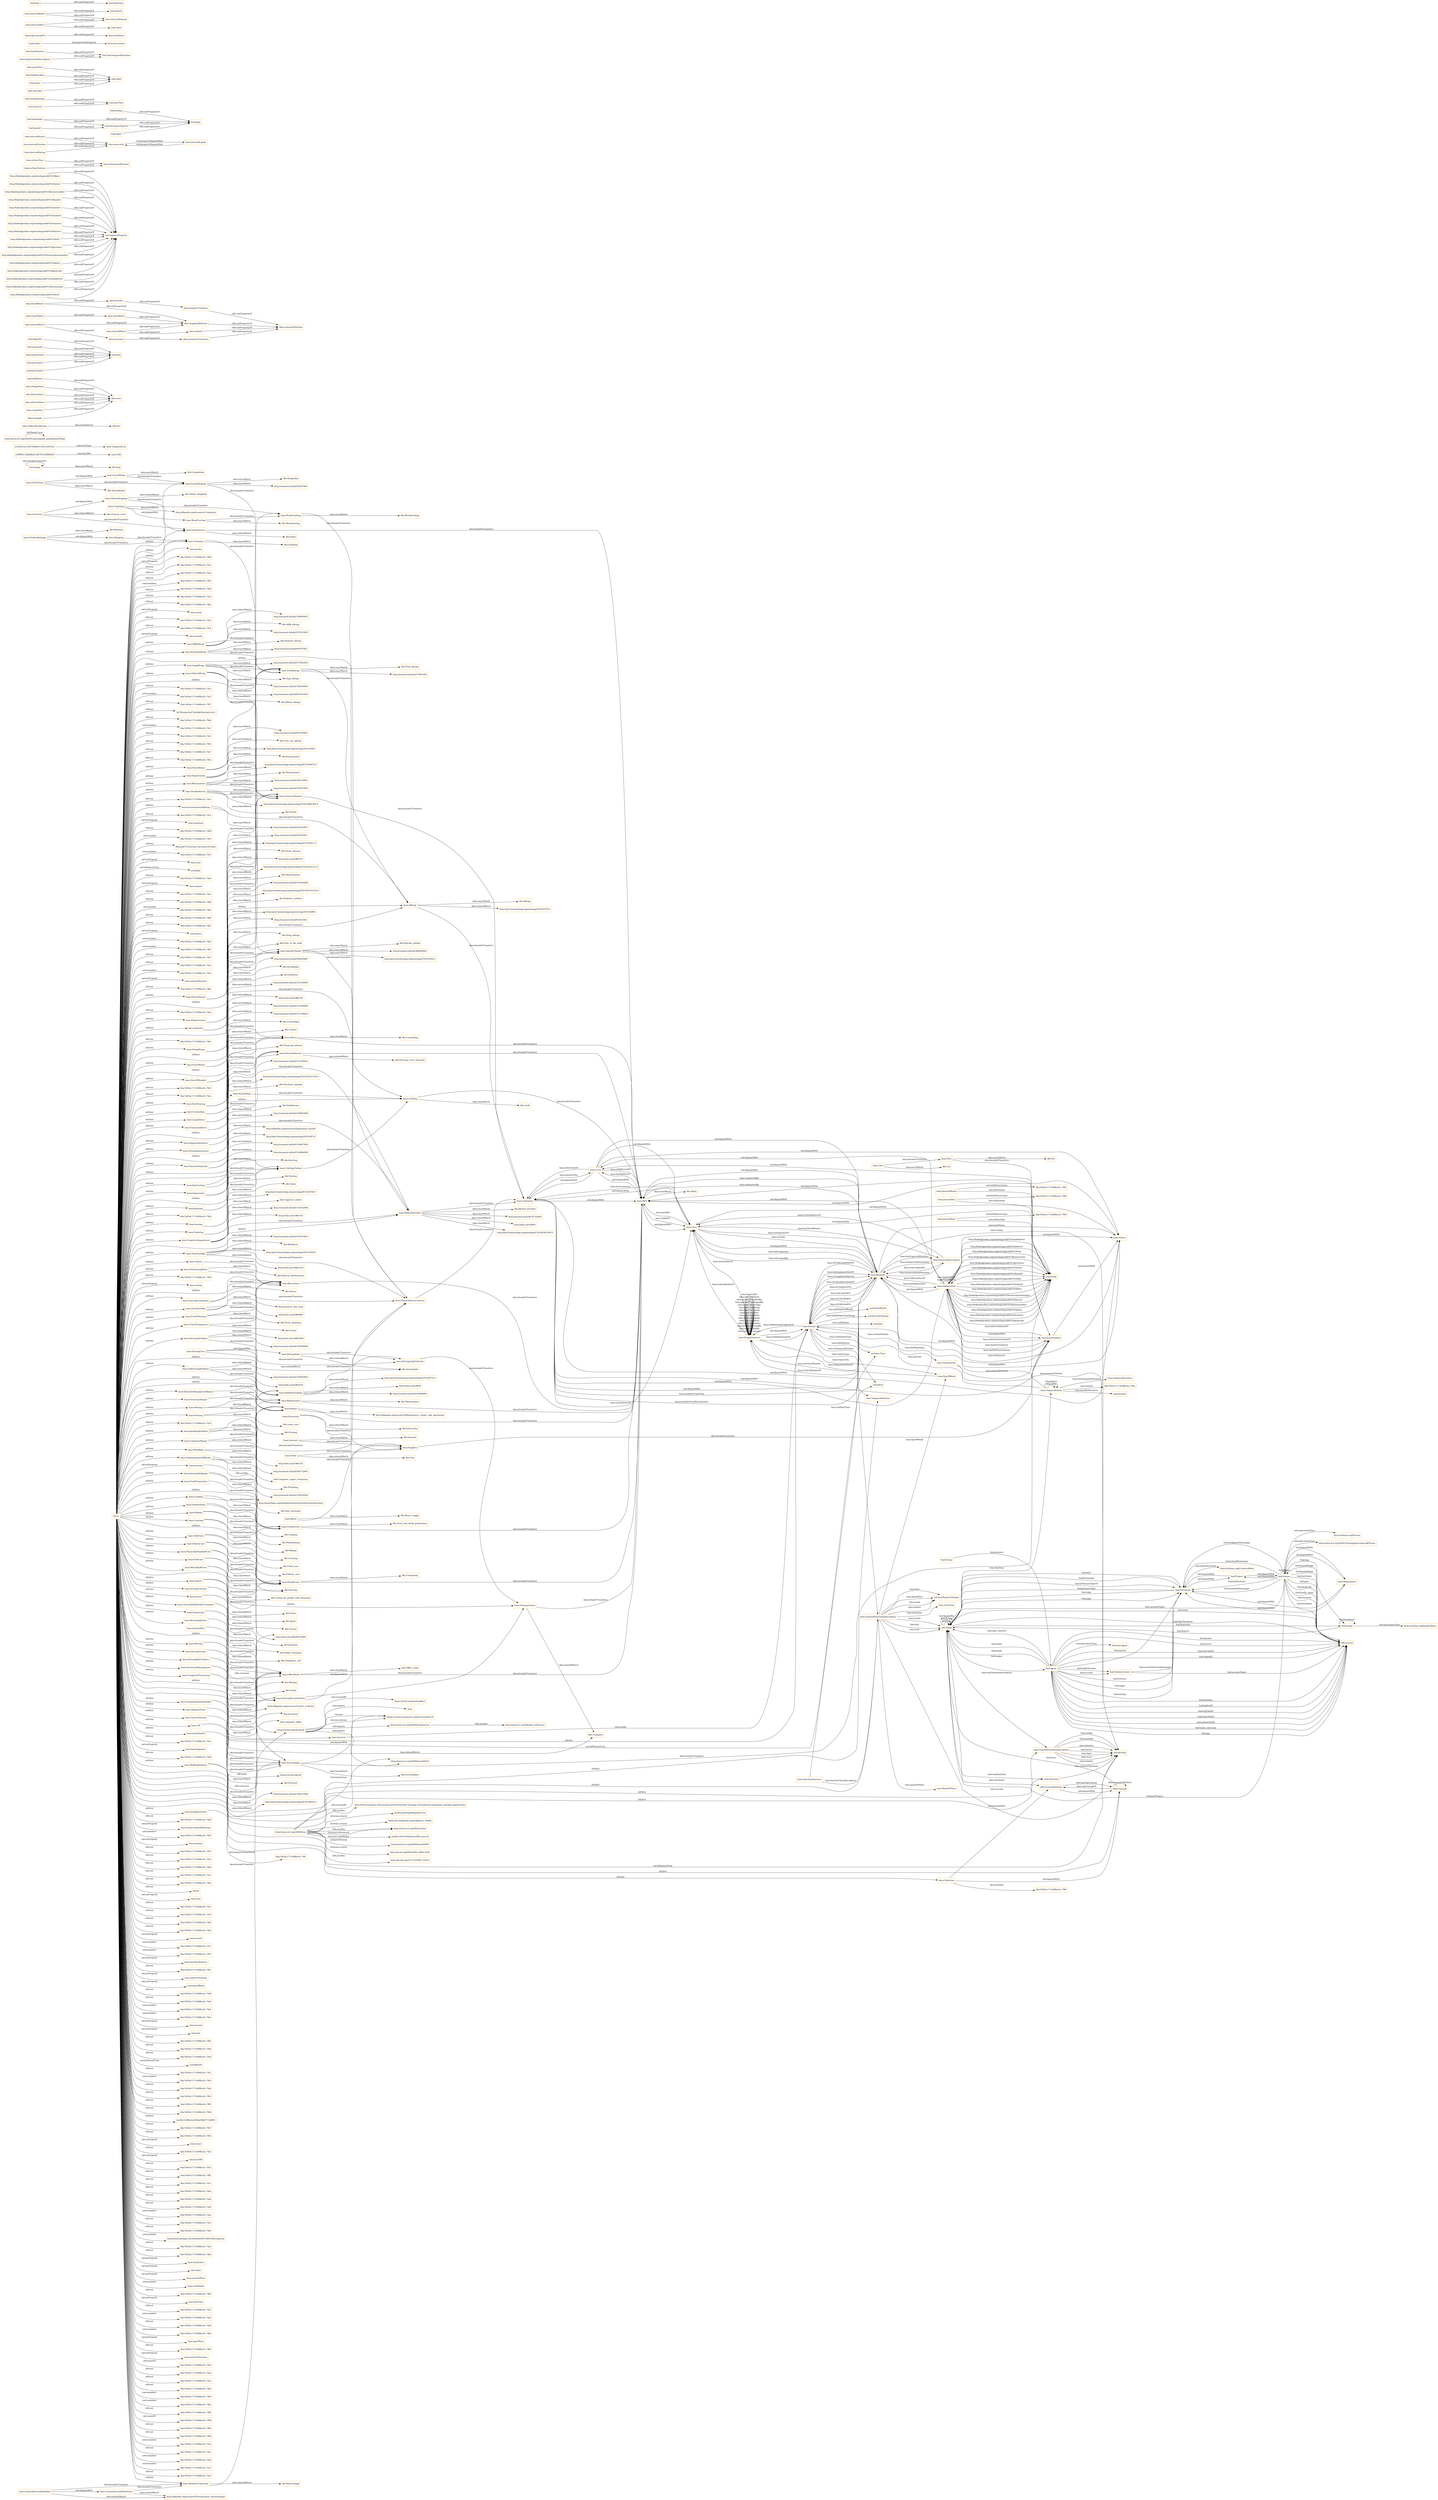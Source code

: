 digraph ar2dtool_diagram { 
rankdir=LR;
size="1501"
node [shape = rectangle, color="orange"]; "base:WalkingProblem" "base:Sports" "base:Mopping" "base:Diabetes" "base:Plumbing" "base:Cleaning" "base:Advice" "base:DrivingCars" "base:EnvironmentalAllergy" "base:InventoryManagement" "base:Hypotension" "base:Cooking" "base:PoorHearing" "base:EventPlanning" "base:CognitiveImpairment" "time:Instant" "base:HouseholdEquipmentRepair" "base:Allergy" "base:SalesService" "base:Rheumatism" "time:DayOfWeek" "base:CraftingClothes" "base:UnevenTerrain" "base:Crafting" "base:Carpeting" "base:TravelCompanion" "base:PersonalService" "base:Mowing" "base:DrivingHeavyVehicles" "time:ProperInterval" "base:Dogs" "base:Lift" "base:TransportationAvailable" "base:Recreation" "base:PerformingMusic" "base:PhysicallyDisabledCare" "base:Cats" "base:PhoneCalls" "base:DrivingTrucks" "base:FearOfDark" "base:PoorEyesight" "base:CommonDisease" "base:DancingCompanion" "base:DrivingTractors" "base:FearOfDogs" "base:MilkAllergy" "base:Groceries" "base:FoodPreparation" "base:DressingProblem" "base:SensitiveSkin" "base:RecordingNotes" "base:Tailoring" "base:Assembling" "base:Level" "base:Limitation" "base:ToiletUsingProblem" "base:SpecificPhobia" "base:Pruning" "base:DrivingWithTrailers" "base:StrokeHistory" "base:WoodCarving" "base:FearOfAnimals" "base:Maintenance" "base:AddressPart" "base:User" "base:Stairs" "base:MobilityProblem" "base:ComputerRepair" "base:Dishwashing" "base:SeafoodAllergy" "base:FoodAllergy" "base:ChildCare" "base:DrivingVans" "base:ClothesWashing" "base:OnlineShopping" "base:Accessibility" "base:ElderlyCare" "base:DrugAllergy" "base:HygieneAssitance" "base:MentallyIllCare" "base:Environment" "base:FoodService" "base:ClimbingStairsDifficulty" "base:Electricity" "base:EggAllergy" "base:Internet" "base:HeartDisease" "time:DurationDescription" "base:Transportation" "base:Status" "base:Counseling" "base:PeopleCare" "base:WeatherConstraint" "base:Writing" "base:FinancialAdvice" "base:Pets" "base:Water" "base:LimitedAccessibilityRain" "base:AutomobileRepair" "base:Games" "base:SickCare" "base:Tools" "base:GlutenAllergy" "base:SlipperyFloor" "base:Request" "base:FearOfCats" "base:MentalDisorder" "base:FearOfHeights" "base:Baking" "base:DrivingLightVehicles" "base:DressingAssistance" "base:OfficeWork" "base:PsychoticEpisode" "base:Hypertension" "base:SpeakingProblem" "base:NutsAllergy" "base:Knitting" "base:LimitedAccessibilitySnow" "base:ElectronicRepair" "base:AccessibleByPublicTransport" "base:Repair" "base:Skill" "base:Supplies" "base:HairCutting" "base:Catering" "base:LegalAdvice" "base:WoodCrafting" "base:ComputerProcessing" "base:PhysicalInconvenience" "base:Depression" "base:Sewing" "time:TimeZone" "time:GeneralDateTimeDescription" "time:DateTimeInterval" "time:TRS" "e3f0f96134da86a47db7f53c8680bf3f" "time:TemporalDuration" "time:Duration" "time:GeneralDurationDescription" "time:TimePosition" "ae3d2b3ec3c0b7d8db413fa3ccd25e3c" "time:TemporalPosition" "time:Interval" "time:TemporalEntity" "time:MonthOfYear" "time:TemporalUnit" "foaf:Image" "foaf:Project" "foaf:Agent" "foaf:Document" "http://www.w3.org/2003/01/geo/wgs84_pos#SpatialThing" "foaf:OnlineAccount" "foaf:Person" "foaf:Organization" "foaf:Group" "6ba7d93d:171349fbc42:-7f8f" "skos:OrderedCollection" "skos:Collection" "skos:ConceptScheme" "skos:Concept" ; /*classes style*/
	"base:LimitedAccessibilityRain" -> "http://dbpedia.org/resource/Precipitation_(meteorology)" [ label = "skos:relatedMatch" ];
	"base:LimitedAccessibilityRain" -> "base:WeatherConstraint" [ label = "skos:broaderTransitive" ];
	"base:LimitedAccessibilityRain" -> "base:LimitedAccessibilitySnow" [ label = "owl:disjointWith" ];
	"base:FinancialAdvice" -> "dbr:Financial_adviser" [ label = "skos:relatedMatch" ];
	"base:FinancialAdvice" -> "base:Advice" [ label = "skos:broaderTransitive" ];
	"base:Water" -> "dbr:Water_supply" [ label = "skos:exactMatch" ];
	"base:Water" -> "base:Supplies" [ label = "skos:broaderTransitive" ];
	"skos:definition" -> "skos:note" [ label = "rdfs:subPropertyOf" ];
	"base:MobilityProblem" -> "http://who.int/icf#d4" [ label = "skos:relatedMatch" ];
	"base:MobilityProblem" -> "http://snomed.info/id/102490005" [ label = "skos:relatedMatch" ];
	"base:MobilityProblem" -> "http://purl.bioontology.org/ontology/ICD10/Z74.0" [ label = "skos:relatedMatch" ];
	"base:MobilityProblem" -> "base:PhysicalInconvenience" [ label = "skos:broaderTransitive" ];
	"foaf:skypeID" -> "foaf:nick" [ label = "rdfs:subPropertyOf" ];
	"skos:narrowerTransitive" -> "skos:semanticRelation" [ label = "rdfs:subPropertyOf" ];
	"http://linkedgeodata.org/ontology/addr%3Aflats" -> "owl:topDataProperty" [ label = "rdfs:subPropertyOf" ];
	"base:TransportationAvailable" -> "dbr:Transport" [ label = "skos:relatedMatch" ];
	"base:TransportationAvailable" -> "base:Accessibility" [ label = "skos:broaderTransitive" ];
	"base:DrivingLightVehicles" -> "base:Transportation" [ label = "skos:broaderTransitive" ];
	"base:FoodPreparation" -> "base:FoodService" [ label = "skos:broaderTransitive" ];
	"time:inDateTime" -> "time:inTemporalPosition" [ label = "rdfs:subPropertyOf" ];
	"base:Cats" -> "dbr:Cat" [ label = "skos:exactMatch" ];
	"base:Cats" -> "base:Pets" [ label = "skos:broaderTransitive" ];
	"base:PersonalService" -> "dbr:Personal_Care_Assistant" [ label = "skos:relatedMatch" ];
	"base:PersonalService" -> "base:Skill" [ label = "skos:broaderTransitive" ];
	"base:FearOfAnimals" -> "http://snomed.info/id/54307006" [ label = "skos:exactMatch" ];
	"base:FearOfAnimals" -> "dbr:Zoophobia" [ label = "skos:exactMatch" ];
	"base:FearOfAnimals" -> "base:SpecificPhobia" [ label = "skos:broaderTransitive" ];
	"base:Dishwashing" -> "dbr:Dishwashing" [ label = "skos:exactMatch" ];
	"base:Dishwashing" -> "base:FoodService" [ label = "skos:broaderTransitive" ];
	"base:SpecificPhobia" -> "http://snomed.info/id/386808001" [ label = "skos:relatedMatch" ];
	"base:SpecificPhobia" -> "http://purl.bioontology.org/ontology/ICD10/F40.2" [ label = "skos:exactMatch" ];
	"base:SpecificPhobia" -> "dbr:Specific_phobia" [ label = "skos:exactMatch" ];
	"base:SpecificPhobia" -> "base:MentalDisorder" [ label = "skos:broaderTransitive" ];
	"skos:mappingRelation" -> "skos:semanticRelation" [ label = "rdfs:subPropertyOf" ];
	"base:Mowing" -> "base:Maintenance" [ label = "skos:broaderTransitive" ];
	"base:Mowing" -> "dbc:Lawn_care" [ label = "skos:broadMatch" ];
	"base:FearOfCats" -> "dbr:Ailurophobia" [ label = "skos:exactMatch" ];
	"base:FearOfCats" -> "base:FearOfAnimals" [ label = "skos:broaderTransitive" ];
	"base:FearOfCats" -> "base:FearOfDogs" [ label = "owl:disjointWith" ];
	"base:FearOfHeights" -> "http://snomed.info/id/58963008" [ label = "skos:exactMatch" ];
	"base:FearOfHeights" -> "dbr:Acrophobia" [ label = "skos:exactMatch" ];
	"base:FearOfHeights" -> "base:SpecificPhobia" [ label = "skos:broaderTransitive" ];
	"https://w3id.org/timebank" -> "http://www.w3.org/2006/time#2016" [ label = "owl:imports" ];
	"https://w3id.org/timebank" -> "https://w3id.org/timebank/0.2" [ label = "owl:versionIRI" ];
	"https://w3id.org/timebank" -> "https://creativecommons.org/licenses/by/4.0/" [ label = "dcterms:license" ];
	"https://w3id.org/timebank" -> "http://www.w3.org/2004/02/skos/core" [ label = "owl:imports" ];
	"https://w3id.org/timebank" -> "https://creativecommons.org/licenses/by/4.0/" [ label = ":license" ];
	"https://w3id.org/timebank" -> "foaf:" [ label = "owl:imports" ];
	"base:FearOfDark" -> "dbr:Fear_of_the_dark" [ label = "skos:exactMatch" ];
	"base:FearOfDark" -> "base:SpecificPhobia" [ label = "skos:broaderTransitive" ];
	"time:intervalStarts" -> "time:intervalIn" [ label = "rdfs:subPropertyOf" ];
	"skos:broader" -> "skos:broaderTransitive" [ label = "rdfs:subPropertyOf" ];
	"base:PhysicallyDisabledCare" -> "dbr:Nursing" [ label = "skos:closeMatch" ];
	"base:PhysicallyDisabledCare" -> "base:PeopleCare" [ label = "skos:broaderTransitive" ];
	"base:PoorEyesight" -> "http://snomed.info/id/105597003" [ label = "skos:relatedMatch" ];
	"base:PoorEyesight" -> "dbr:Blindness" [ label = "skos:relatedMatch" ];
	"base:PoorEyesight" -> "base:PhysicalInconvenience" [ label = "skos:broaderTransitive" ];
	"base:PoorEyesight" -> "http://purl.bioontology.org/ontology/ICD10/H54" [ label = "skos:relatedMatch" ];
	"base:PoorEyesight" -> "http://who.int/icf#b2102" [ label = "skos:relatedMatch" ];
	"skos:ConceptScheme" -> "skos:Concept" [ label = "owl:disjointWith" ];
	"base:Lift" -> "dbr:Elevator" [ label = "skos:exactMatch" ];
	"base:Lift" -> "base:Accessibility" [ label = "skos:broaderTransitive" ];
	"base:Lift" -> "https://w3id.org/Lift" [ label = "rdfs:label" ];
	"time:intervalIn" -> "time:intervalEquals" [ label = "owl:propertyDisjointWith" ];
	"base:DrivingTractors" -> "dbr:Tractor" [ label = "skos:relatedMatch" ];
	"base:DrivingTractors" -> "base:DrivingHeavyVehicles" [ label = "skos:broaderTransitive" ];
	"foaf:weblog" -> "foaf:page" [ label = "rdfs:subPropertyOf" ];
	"http://linkedgeodata.org/ontology/addr%3Astate" -> "owl:topDataProperty" [ label = "rdfs:subPropertyOf" ];
	"base:AccessibleByPublicTransport" -> "dbr:Public_transport" [ label = "skos:relatedMatch" ];
	"base:AccessibleByPublicTransport" -> "base:Accessibility" [ label = "skos:broaderTransitive" ];
	"http://www.w3.org/2006/time" -> "http://orcid.org/0000-0002-3884-3420" [ label = "dcterms:creator" ];
	"http://www.w3.org/2006/time" -> "http://www.w3.org/TR/owl-time" [ label = "rdfs:seeAlso" ];
	"http://www.w3.org/2006/time" -> "http://dx.doi.org/10.3233/SW-150187" [ label = "rdfs:seeAlso" ];
	"http://www.w3.org/2006/time" -> "http://www.semantic-web-journal.net/content/time-ontology-extended-non-gregorian-calendar-applications" [ label = "rdfs:seeAlso" ];
	"http://www.w3.org/2006/time" -> "http://www.w3.org/TR/owl-time" [ label = "dcterms:isVersionOf" ];
	"http://www.w3.org/2006/time" -> "http://www.w3.org/2006/time#2016" [ label = "owl:versionIRI" ];
	"http://www.w3.org/2006/time" -> "mailto:panfeng66@gmail.com" [ label = "dcterms:creator" ];
	"http://www.w3.org/2006/time" -> "https://en.wikipedia.org/wiki/Jerry_Hobbs" [ label = "dcterms:creator" ];
	"http://www.w3.org/2006/time" -> "mailto:chris.little@metoffice.gov.uk" [ label = "dcterms:contributor" ];
	"http://www.w3.org/2006/time" -> "http://www.w3.org/2006/time#2006" [ label = "owl:priorVersion" ];
	"http://www.w3.org/2006/time" -> "https://creativecommons.org/licenses/by/4.0/" [ label = "dcterms:license" ];
	"skos:broadMatch" -> "skos:broader" [ label = "rdfs:subPropertyOf" ];
	"skos:broadMatch" -> "skos:mappingRelation" [ label = "rdfs:subPropertyOf" ];
	"base:SpeakingProblem" -> "http://who.int/icf#d330" [ label = "skos:relatedMatch" ];
	"base:SpeakingProblem" -> "http://snomed.info/id/286372005" [ label = "skos:exactMatch" ];
	"base:SpeakingProblem" -> "base:PhysicalInconvenience" [ label = "skos:broaderTransitive" ];
	"base:Diabetes" -> "http://snomed.info/id/191044006" [ label = "skos:exactMatch" ];
	"base:Diabetes" -> "http://purl.bioontology.org/ontology/ICD10/E10-E14.9" [ label = "skos:exactMatch" ];
	"base:Diabetes" -> "dbr:Diabetes_mellitus" [ label = "skos:exactMatch" ];
	"base:Diabetes" -> "base:CommonDisease" [ label = "skos:broaderTransitive" ];
	"base:hasAddressPart" -> "6ba7d93d:171349fbc42:-7ffc" [ label = "owl:propertyChainAxiom" ];
	"base:Electricity" -> "dbr:Electricity" [ label = "skos:relatedMatch" ];
	"base:Electricity" -> "base:Supplies" [ label = "skos:broaderTransitive" ];
	"skos:related" -> "skos:semanticRelation" [ label = "rdfs:subPropertyOf" ];
	"base:Pets" -> "dbr:Pet" [ label = "skos:exactMatch" ];
	"base:Pets" -> "base:Environment" [ label = "skos:broaderTransitive" ];
	"base:WalkingProblem" -> "http://who.int/icf#d450-d469" [ label = "skos:relatedMatch" ];
	"base:WalkingProblem" -> "http://purl.bioontology.org/ontology/ICD10/R26.2" [ label = "skos:relatedMatch" ];
	"base:WalkingProblem" -> "http://snomed.info/id/156615004" [ label = "skos:exactMatch" ];
	"base:WalkingProblem" -> "base:MobilityProblem" [ label = "skos:broaderTransitive" ];
	"time:hasBeginning" -> "time:hasTime" [ label = "rdfs:subPropertyOf" ];
	"base:DrivingTrucks" -> "dbr:Truck" [ label = "skos:relatedMatch" ];
	"base:DrivingTrucks" -> "base:DrivingHeavyVehicles" [ label = "skos:broaderTransitive" ];
	"base:CognitiveImpairment" -> "http://who.int/icf#b164" [ label = "skos:relatedMatch" ];
	"base:CognitiveImpairment" -> "base:MentalDisorder" [ label = "skos:broaderTransitive" ];
	"base:CognitiveImpairment" -> "http://purl.bioontology.org/ontology/ICD10/F06.7" [ label = "skos:relatedMatch" ];
	"base:CognitiveImpairment" -> "dbr:Cognitive_deficit" [ label = "skos:exactMatch" ];
	"base:CognitiveImpairment" -> "http://snomed.info/id/110352000" [ label = "skos:relatedMatch" ];
	"base:PeopleCare" -> "dbc:Caregiving" [ label = "skos:exactMatch" ];
	"base:PeopleCare" -> "base:Skill" [ label = "skos:broaderTransitive" ];
	"base:ClothesWashing" -> "dbr:Washing" [ label = "skos:closeMatch" ];
	"base:ClothesWashing" -> "base:Cleaning" [ label = "skos:broaderTransitive" ];
	"base:ClothesWashing" -> "base:Mopping" [ label = "owl:disjointWith" ];
	"foaf:icqChatID" -> "foaf:nick" [ label = "rdfs:subPropertyOf" ];
	"skos:changeNote" -> "skos:note" [ label = "rdfs:subPropertyOf" ];
	"base:Dogs" -> "dbr:Dog" [ label = "skos:exactMatch" ];
	"base:Dogs" -> "base:Dogs" [ label = "skos:broaderTransitive" ];
	"skos:prefLabel" -> "rdfs:label" [ label = "rdfs:subPropertyOf" ];
	"base:EggAllergy" -> "http://snomed.info/id/138050005" [ label = "skos:relatedMatch" ];
	"base:EggAllergy" -> "http://snomed.info/id/157802003" [ label = "skos:exactMatch" ];
	"base:EggAllergy" -> "dbr:Egg_allergy" [ label = "skos:exactMatch" ];
	"base:EggAllergy" -> "base:FoodAllergy" [ label = "skos:broaderTransitive" ];
	"time:hasDuration" -> "time:hasTemporalDuration" [ label = "rdfs:subPropertyOf" ];
	"foaf:homepage" -> "foaf:page" [ label = "rdfs:subPropertyOf" ];
	"foaf:homepage" -> "foaf:isPrimaryTopicOf" [ label = "rdfs:subPropertyOf" ];
	"base:Mopping" -> "base:Cleaning" [ label = "skos:broaderTransitive" ];
	"base:UnevenTerrain" -> "base:Accessibility" [ label = "skos:broaderTransitive" ];
	"base:HeartDisease" -> "dbr:Heart_disease" [ label = "skos:exactMatch" ];
	"base:HeartDisease" -> "http://who.int/icf#b410" [ label = "skos:relatedMatch" ];
	"base:HeartDisease" -> "base:CommonDisease" [ label = "skos:broaderTransitive" ];
	"base:HeartDisease" -> "http://snomed.info/id/56265001" [ label = "skos:exactMatch" ];
	"base:HeartDisease" -> "http://purl.bioontology.org/ontology/ICD10/I51.9" [ label = "skos:relatedMatch" ];
	"base:Accessibility" -> "dbr:Accessibility" [ label = "skos:exactMatch" ];
	"base:Accessibility" -> "base:Environment" [ label = "skos:broaderTransitive" ];
	"base:Accessibility" -> "base:Supplies" [ label = "owl:disjointWith" ];
	"http://linkedgeodata.org/ontology/addr%3Ahousenumber" -> "owl:topDataProperty" [ label = "rdfs:subPropertyOf" ];
	"time:ProperInterval" -> "time:Instant" [ label = "owl:disjointWith" ];
	"skos:broaderTransitive" -> "skos:semanticRelation" [ label = "rdfs:subPropertyOf" ];
	"base:Baking" -> "dbr:Baking" [ label = "skos:exactMatch" ];
	"base:Baking" -> "base:FoodService" [ label = "skos:broaderTransitive" ];
	"base:DrivingCars" -> "dbr:Automobile" [ label = "skos:relatedMatch" ];
	"base:DrivingCars" -> "base:DrivingLightVehicles" [ label = "skos:broaderTransitive" ];
	"base:DrivingCars" -> "base:DrivingVans" [ label = "owl:disjointWith" ];
	"base:ComputerRepair" -> "dbr:Computer_repair_technician" [ label = "skos:relatedMatch" ];
	"base:ComputerRepair" -> "base:Repair" [ label = "skos:broaderTransitive" ];
	"base:ElectronicRepair" -> "base:Repair" [ label = "skos:broaderTransitive" ];
	"base:FearOfDogs" -> "dbr:Cynophobia" [ label = "skos:exactMatch" ];
	"base:FearOfDogs" -> "base:FearOfAnimals" [ label = "skos:broaderTransitive" ];
	"base:Maintenance" -> "dbc:Maintenance" [ label = "skos:exactMatch" ];
	"base:Maintenance" -> "base:Skill" [ label = "skos:broaderTransitive" ];
	"base:Tools" -> "dbr:Tool" [ label = "skos:relatedMatch" ];
	"base:Tools" -> "base:Supplies" [ label = "skos:broaderTransitive" ];
	"http://linkedgeodata.org/ontology/addr%3Ahamlet" -> "owl:topDataProperty" [ label = "rdfs:subPropertyOf" ];
	"skos:narrowMatch" -> "skos:narrower" [ label = "rdfs:subPropertyOf" ];
	"skos:narrowMatch" -> "skos:mappingRelation" [ label = "rdfs:subPropertyOf" ];
	"base:Allergy" -> "http://purl.bioontology.org/ontology/ICD10/T78.4" [ label = "skos:relatedMatch" ];
	"base:Allergy" -> "dbr:Allergy" [ label = "skos:exactMatch" ];
	"base:Allergy" -> "base:Limitation" [ label = "skos:broaderTransitive" ];
	"skos:hiddenLabel" -> "rdfs:label" [ label = "rdfs:subPropertyOf" ];
	"base:Pruning" -> "dbr:Pruning" [ label = "skos:exactMatch" ];
	"base:Pruning" -> "base:Maintenance" [ label = "skos:broaderTransitive" ];
	"base:WeatherConstraint" -> "dbr:Meteorology" [ label = "skos:relatedMatch" ];
	"base:WeatherConstraint" -> "base:Accessibility" [ label = "skos:broaderTransitive" ];
	"base:HouseholdEquipmentRepair" -> "base:Repair" [ label = "skos:broaderTransitive" ];
	"foaf:maker" -> "dcterms:creator" [ label = "owl:equivalentProperty" ];
	"base:PerformingMusic" -> "dbr:Musical_performance" [ label = "skos:closeMatch" ];
	"base:PerformingMusic" -> "base:Recreation" [ label = "skos:broaderTransitive" ];
	"skos:topConceptOf" -> "skos:inScheme" [ label = "rdfs:subPropertyOf" ];
	"base:ClimbingStairsDifficulty" -> "http://who.int/icf#d450-d469" [ label = "skos:relatedMatch" ];
	"base:ClimbingStairsDifficulty" -> "http://snomed.info/id/129016000" [ label = "skos:relatedMatch" ];
	"base:ClimbingStairsDifficulty" -> "base:MobilityProblem" [ label = "skos:broaderTransitive" ];
	"base:DrivingHeavyVehicles" -> "base:Transportation" [ label = "skos:broaderTransitive" ];
	"base:DrivingHeavyVehicles" -> "base:DrivingLightVehicles" [ label = "owl:disjointWith" ];
	"base:Depression" -> "base:MentalDisorder" [ label = "skos:broaderTransitive" ];
	"base:Depression" -> "http://snomed.info/id/154966009" [ label = "skos:narrowMatch" ];
	"base:Depression" -> "http://snomed.info/id/154965008" [ label = "skos:narrowMatch" ];
	"base:Depression" -> "http://dbpedia.org/resource/Depression_(mood)" [ label = "skos:exactMatch" ];
	"base:Depression" -> "http://purl.bioontology.org/ontology/ICD10/F32" [ label = "skos:closeMatch" ];
	"base:Depression" -> "http://snomed.info/id/154967000" [ label = "skos:narrowMatch" ];
	"http://www.w3.org/2004/02/skos/core" -> "http://www.w3.org/TR/skos-reference/" [ label = "rdfs:seeAlso" ];
	"base:Rheumatism" -> "http://purl.bioontology.org/ontology/ICD10/M79.0" [ label = "skos:relatedMatch" ];
	"base:Rheumatism" -> "http://snomed.info/id/29913006" [ label = "skos:exactMatch" ];
	"base:Rheumatism" -> "dbr:Rheumatism" [ label = "skos:exactMatch" ];
	"base:Rheumatism" -> "base:CommonDisease" [ label = "skos:broaderTransitive" ];
	"time:intervalFinishes" -> "time:intervalIn" [ label = "rdfs:subPropertyOf" ];
	"foaf:openid" -> "foaf:isPrimaryTopicOf" [ label = "rdfs:subPropertyOf" ];
	"base:OnlineShopping" -> "dbr:Online_shopping" [ label = "skos:relatedMatch" ];
	"base:OnlineShopping" -> "base:SalesService" [ label = "skos:broaderTransitive" ];
	"base:FoodService" -> "dbc:Food_and_drink_preparation" [ label = "skos:exactMatch" ];
	"base:FoodService" -> "base:Skill" [ label = "skos:broaderTransitive" ];
	"time:hasEnd" -> "time:hasTime" [ label = "rdfs:subPropertyOf" ];
	"http://linkedgeodata.org/ontology/addr%3Astreet" -> "owl:topDataProperty" [ label = "rdfs:subPropertyOf" ];
	"skos:relatedMatch" -> "skos:related" [ label = "rdfs:subPropertyOf" ];
	"skos:relatedMatch" -> "skos:mappingRelation" [ label = "rdfs:subPropertyOf" ];
	"base:Writing" -> "dbc:Writing" [ label = "skos:exactMatch" ];
	"base:Writing" -> "base:OfficeWork" [ label = "skos:broaderTransitive" ];
	"base:PhysicalInconvenience" -> "base:Limitation" [ label = "skos:broaderTransitive" ];
	"base:Sewing" -> "dbr:Sewing" [ label = "skos:closeMatch" ];
	"base:Sewing" -> "base:CraftingClothes" [ label = "skos:broaderTransitive" ];
	"base:AddressPart" -> "base:Level" [ label = "owl:disjointWith" ];
	"base:AddressPart" -> "base:Request" [ label = "owl:disjointWith" ];
	"base:AddressPart" -> "base:Limitation" [ label = "owl:disjointWith" ];
	"base:AddressPart" -> "base:Environment" [ label = "owl:disjointWith" ];
	"base:AddressPart" -> "base:Status" [ label = "owl:disjointWith" ];
	"base:AddressPart" -> "base:Skill" [ label = "owl:disjointWith" ];
	"base:SensitiveSkin" -> "http://who.int/icf#b840" [ label = "skos:relatedMatch" ];
	"base:SensitiveSkin" -> "dbr:Sensitive_skin_type" [ label = "skos:exactMatch" ];
	"base:SensitiveSkin" -> "base:PhysicalInconvenience" [ label = "skos:broaderTransitive" ];
	"http://linkedgeodata.org/ontology/addr%3Asuburb" -> "owl:topDataProperty" [ label = "rdfs:subPropertyOf" ];
	"time:generalDay" -> "6ba7d93d:171349fbc42:-7f96" [ label = "owl:withRestrictions" ];
	"time:generalDay" -> "xsd:string" [ label = "owl:onDatatype" ];
	"base:DrivingVans" -> "dbr:Automobile" [ label = "skos:relatedMatch" ];
	"base:DrivingVans" -> "base:DrivingLightVehicles" [ label = "skos:broaderTransitive" ];
	"base:Repair" -> "http://dbpedia.org/resource/Maintenance,_repair,_and_operations" [ label = "skos:closeMatch" ];
	"base:Repair" -> "base:Skill" [ label = "skos:broaderTransitive" ];
	"base:SalesService" -> "dbr:Sales" [ label = "skos:relatedMatch" ];
	"base:SalesService" -> "base:Skill" [ label = "skos:broaderTransitive" ];
	"base:SeafoodAllergy" -> "http://snomed.info/id/91937001" [ label = "skos:exactMatch" ];
	"base:SeafoodAllergy" -> "dbr:Seafood_allergy" [ label = "skos:exactMatch" ];
	"base:SeafoodAllergy" -> "base:FoodAllergy" [ label = "skos:broaderTransitive" ];
	"base:Skill" -> "dbc:Skills" [ label = "skos:closeMatch" ];
	"base:Skill" -> "base:User" [ label = "owl:disjointWith" ];
	"base:Skill" -> "base:Status" [ label = "owl:disjointWith" ];
	"time:generalMonth" -> "6ba7d93d:171349fbc42:-7f95" [ label = "owl:withRestrictions" ];
	"time:generalMonth" -> "xsd:string" [ label = "owl:onDatatype" ];
	"base:EnvironmentalAllergy" -> "http://snomed.info/id/426232007" [ label = "skos:exactMatch" ];
	"base:EnvironmentalAllergy" -> "base:Allergy" [ label = "skos:broaderTransitive" ];
	"base:MilkAllergy" -> "http://snomed.info/id/138049005" [ label = "skos:relatedMatch" ];
	"base:MilkAllergy" -> "dbr:Milk_allergy" [ label = "skos:exactMatch" ];
	"base:MilkAllergy" -> "http://snomed.info/id/197021003" [ label = "skos:closeMatch" ];
	"base:MilkAllergy" -> "base:FoodAllergy" [ label = "skos:broaderTransitive" ];
	"base:MentalDisorder" -> "dbr:Mental_disorder" [ label = "skos:exactMatch" ];
	"base:MentalDisorder" -> "http://snomed.info/id/74732009" [ label = "skos:exactMatch" ];
	"base:MentalDisorder" -> "base:Limitation" [ label = "skos:broaderTransitive" ];
	"base:MentalDisorder" -> "http://who.int/icf#b1" [ label = "skos:relatedMatch" ];
	"base:MentalDisorder" -> "http://purl.bioontology.org/ontology/ICD10/F00-F99.9" [ label = "skos:closeMatch" ];
	"base:Hypertension" -> "http://purl.bioontology.org/ontology/ICD10/I10-I15.9" [ label = "skos:relatedMatch" ];
	"base:Hypertension" -> "dbr:Hypertension" [ label = "skos:exactMatch" ];
	"base:Hypertension" -> "base:CommonDisease" [ label = "skos:broaderTransitive" ];
	"http://linkedgeodata.org/ontology/addr%3Acountry" -> "owl:topDataProperty" [ label = "rdfs:subPropertyOf" ];
	"base:PsychoticEpisode" -> "http://purl.bioontology.org/ontology/ICD10/F20-F29.9" [ label = "skos:relatedMatch" ];
	"base:PsychoticEpisode" -> "dbr:Psychotic_episode" [ label = "skos:exactMatch" ];
	"base:PsychoticEpisode" -> "http://snomed.info/id/231436002" [ label = "skos:closeMatch" ];
	"base:PsychoticEpisode" -> "base:MentalDisorder" [ label = "skos:broaderTransitive" ];
	"base:Plumbing" -> "dbr:Plumbing" [ label = "skos:relatedMatch" ];
	"base:Plumbing" -> "base:Repair" [ label = "skos:broaderTransitive" ];
	"base:ComputerProcessing" -> "dbr:Computer_skills" [ label = "skos:exactMatch" ];
	"base:ComputerProcessing" -> "base:OfficeWork" [ label = "skos:broaderTransitive" ];
	"foaf:Image" -> "http://schema.org/ImageObject" [ label = "owl:equivalentClass" ];
	"foaf:Person" -> "foaf:Project" [ label = "owl:disjointWith" ];
	"foaf:Person" -> "http://schema.org/Person" [ label = "owl:equivalentClass" ];
	"foaf:Person" -> "http://www.w3.org/2000/10/swap/pim/contact#Person" [ label = "owl:equivalentClass" ];
	"foaf:Person" -> "foaf:Organization" [ label = "owl:disjointWith" ];
	"base:Crafting" -> "dbr:Craft" [ label = "skos:closeMatch" ];
	"base:Crafting" -> "base:Skill" [ label = "skos:broaderTransitive" ];
	"base:ToiletUsingProblem" -> "http://who.int/icf#d530" [ label = "skos:relatedMatch" ];
	"base:ToiletUsingProblem" -> "http://snomed.info/id/129045003" [ label = "skos:relatedMatch" ];
	"base:ToiletUsingProblem" -> "base:MobilityProblem" [ label = "skos:broaderTransitive" ];
	"foaf:name" -> "rdfs:label" [ label = "rdfs:subPropertyOf" ];
	"base:MentallyIllCare" -> "dbr:Caring_for_people_with_dementia" [ label = "skos:narrowMatch" ];
	"base:MentallyIllCare" -> "base:PeopleCare" [ label = "skos:broaderTransitive" ];
	"http://linkedgeodata.org/ontology/addr%3Adistrict" -> "owl:topDataProperty" [ label = "rdfs:subPropertyOf" ];
	"base:Assembling" -> "base:Crafting" [ label = "skos:broaderTransitive" ];
	"base:isSubPartOf" -> "https://w3id.org/timebank" [ label = "rdfs:comment" ];
	"time:seconds" -> "http://www.bipm.org/en/publications/si-brochure/second.html" [ label = "rdfs:seeAlso" ];
	"http://linkedgeodata.org/ontology/addr%3Afull" -> "owl:topDataProperty" [ label = "rdfs:subPropertyOf" ];
	"base:Stairs" -> "dbr:Stairway" [ label = "skos:exactMatch" ];
	"base:Stairs" -> "base:Accessibility" [ label = "skos:broaderTransitive" ];
	"base:SickCare" -> "dbr:Nursing" [ label = "skos:closeMatch" ];
	"base:SickCare" -> "base:PeopleCare" [ label = "skos:broaderTransitive" ];
	"skos:historyNote" -> "skos:note" [ label = "rdfs:subPropertyOf" ];
	"http://linkedgeodata.org/ontology/addr%3Aprovince" -> "owl:topDataProperty" [ label = "rdfs:subPropertyOf" ];
	"skos:editorialNote" -> "skos:note" [ label = "rdfs:subPropertyOf" ];
	"time:hasDurationDescription" -> "time:hasTemporalDuration" [ label = "rdfs:subPropertyOf" ];
	"base:Sports" -> "dbr:Sport" [ label = "skos:relatedMatch" ];
	"base:Sports" -> "dbt:Game" [ label = "skos:relatedMatch" ];
	"base:Sports" -> "base:Recreation" [ label = "skos:broaderTransitive" ];
	"base:DressingProblem" -> "http://who.int/icf#d5400" [ label = "skos:relatedMatch" ];
	"base:DressingProblem" -> "http://snomed.info/id/129039006" [ label = "skos:relatedMatch" ];
	"base:DressingProblem" -> "base:MobilityProblem" [ label = "skos:broaderTransitive" ];
	"base:ChildCare" -> "dbr:Child_care" [ label = "skos:exactMatch" ];
	"base:ChildCare" -> "base:PeopleCare" [ label = "skos:broaderTransitive" ];
	"base:TravelCompanion" -> "dbr:Travel" [ label = "skos:relatedMatch" ];
	"base:TravelCompanion" -> "base:Recreation" [ label = "skos:broaderTransitive" ];
	"foaf:yahooChatID" -> "foaf:nick" [ label = "rdfs:subPropertyOf" ];
	"foaf:aimChatID" -> "foaf:nick" [ label = "rdfs:subPropertyOf" ];
	"base:Carpeting" -> "http://dbpedia.org/resource/:Carpentry" [ label = "skos:exactMatch" ];
	"base:Carpeting" -> "base:WoodCrafting" [ label = "skos:broaderTransitive" ];
	"base:Carpeting" -> "base:WoodCarving" [ label = "owl:disjointWith" ];
	"time:intervalBefore" -> "time:intervalDisjoint" [ label = "rdfs:subPropertyOf" ];
	"time:intervalBefore" -> "time:before" [ label = "rdfs:subPropertyOf" ];
	"skos:exactMatch" -> "skos:closeMatch" [ label = "rdfs:subPropertyOf" ];
	"base:NutsAllergy" -> "dbr:Tree_nut_allergy" [ label = "skos:narrowMatch" ];
	"base:NutsAllergy" -> "http://snomed.info/id/91934008" [ label = "skos:exactMatch" ];
	"base:NutsAllergy" -> "base:FoodAllergy" [ label = "skos:broaderTransitive" ];
	"base:Supplies" -> "base:Environment" [ label = "skos:broaderTransitive" ];
	"time:intervalEquals" -> "time:intervalIn" [ label = "owl:propertyDisjointWith" ];
	"base:Request" -> "base:User" [ label = "owl:disjointWith" ];
	"base:Request" -> "base:Status" [ label = "owl:disjointWith" ];
	"base:Request" -> "base:Skill" [ label = "owl:disjointWith" ];
	"http://linkedgeodata.org/ontology/addr%3Aconscriptionnumber" -> "owl:topDataProperty" [ label = "rdfs:subPropertyOf" ];
	"base:Games" -> "base:Recreation" [ label = "skos:broaderTransitive" ];
	"base:FoodAllergy" -> "http://snomed.info/id/157801005" [ label = "skos:exactMatch" ];
	"base:FoodAllergy" -> "dbr:Food_allergy" [ label = "skos:exactMatch" ];
	"base:FoodAllergy" -> "base:Allergy" [ label = "skos:broaderTransitive" ];
	"skos:scopeNote" -> "skos:note" [ label = "rdfs:subPropertyOf" ];
	"base:Knitting" -> "dbr:Knitting" [ label = "skos:exactMatch" ];
	"base:Knitting" -> "base:CraftingClothes" [ label = "skos:broaderTransitive" ];
	"skos:altLabel" -> "rdfs:label" [ label = "rdfs:subPropertyOf" ];
	"skos:narrower" -> "skos:narrowerTransitive" [ label = "rdfs:subPropertyOf" ];
	"base:GlutenAllergy" -> "http://snomed.info/id/441831003" [ label = "skos:relatedMatch" ];
	"base:GlutenAllergy" -> "dbr:Wheat_allergy" [ label = "skos:closeMatch" ];
	"base:GlutenAllergy" -> "base:FoodAllergy" [ label = "skos:broaderTransitive" ];
	"foaf:Organization" -> "foaf:Document" [ label = "owl:disjointWith" ];
	"foaf:Organization" -> "foaf:Person" [ label = "owl:disjointWith" ];
	"http://linkedgeodata.org/ontology/addr%3Aplace" -> "owl:topDataProperty" [ label = "rdfs:subPropertyOf" ];
	"base:SlipperyFloor" -> "base:Accessibility" [ label = "skos:broaderTransitive" ];
	"base:LegalAdvice" -> "dbr:Lawyer" [ label = "skos:relatedMatch" ];
	"base:LegalAdvice" -> "base:Advice" [ label = "skos:broaderTransitive" ];
	"http://linkedgeodata.org/ontology/addr%3Apostcode" -> "owl:topDataProperty" [ label = "rdfs:subPropertyOf" ];
	"base:Environment" -> "base:Request" [ label = "owl:disjointWith" ];
	"base:Environment" -> "base:Limitation" [ label = "owl:disjointWith" ];
	"base:Environment" -> "base:Status" [ label = "owl:disjointWith" ];
	"base:Environment" -> "base:Skill" [ label = "owl:disjointWith" ];
	"base:Environment" -> "base:User" [ label = "owl:disjointWith" ];
	"base:Environment" -> "base:Level" [ label = "owl:disjointWith" ];
	"base:Internet" -> "dbr:Internet" [ label = "skos:exactMatch" ];
	"base:Internet" -> "base:Supplies" [ label = "skos:broaderTransitive" ];
	"foaf:msnChatID" -> "foaf:nick" [ label = "rdfs:subPropertyOf" ];
	"skos:closeMatch" -> "skos:mappingRelation" [ label = "rdfs:subPropertyOf" ];
	"time:TemporalEntity" -> "6ba7d93d:171349fbc42:-7f9a" [ label = "owl:unionOf" ];
	"base:RecordingNotes" -> "base:OfficeWork" [ label = "skos:broaderTransitive" ];
	"base:StrokeHistory" -> "http://purl.bioontology.org/ontology/ICD10/I60-I69.9" [ label = "skos:relatedMatch" ];
	"base:StrokeHistory" -> "dbr:Stroke" [ label = "skos:relatedMatch" ];
	"base:StrokeHistory" -> "http://snomed.info/id/138787005" [ label = "skos:exactMatch" ];
	"base:StrokeHistory" -> "base:CommonDisease" [ label = "skos:broaderTransitive" ];
	"base:AutomobileRepair" -> "dbr:Auto_mechanic" [ label = "skos:relatedMatch" ];
	"base:AutomobileRepair" -> "base:Repair" [ label = "skos:broaderTransitive" ];
	"base:InventoryManagement" -> "dbr:Inventory" [ label = "skos:relatedMatch" ];
	"base:InventoryManagement" -> "base:OfficeWork" [ label = "skos:broaderTransitive" ];
	"foaf:isPrimaryTopicOf" -> "foaf:page" [ label = "rdfs:subPropertyOf" ];
	"base:Tailoring" -> "dbr:Tailor" [ label = "skos:relatedMatch" ];
	"base:Tailoring" -> "base:CraftingClothes" [ label = "skos:broaderTransitive" ];
	"time:intervalDuring" -> "time:intervalIn" [ label = "rdfs:subPropertyOf" ];
	"base:Transportation" -> "dbr:Transport" [ label = "skos:relatedMatch" ];
	"base:Transportation" -> "base:Skill" [ label = "skos:broaderTransitive" ];
	"base:CommonDisease" -> "base:Limitation" [ label = "skos:broaderTransitive" ];
	"time:inTimePosition" -> "time:inTemporalPosition" [ label = "rdfs:subPropertyOf" ];
	"base:Limitation" -> "base:User" [ label = "owl:disjointWith" ];
	"base:Limitation" -> "base:Status" [ label = "owl:disjointWith" ];
	"base:Limitation" -> "base:Skill" [ label = "owl:disjointWith" ];
	"base:Limitation" -> "base:Request" [ label = "owl:disjointWith" ];
	"foaf:img" -> "foaf:depiction" [ label = "rdfs:subPropertyOf" ];
	"foaf:Project" -> "foaf:Document" [ label = "owl:disjointWith" ];
	"foaf:Project" -> "foaf:Person" [ label = "owl:disjointWith" ];
	"http://linkedgeodata.org/ontology/addr%3Asubdistrict" -> "owl:topDataProperty" [ label = "rdfs:subPropertyOf" ];
	"base:HairCutting" -> "dbr:Hairdresser" [ label = "skos:relatedMatch" ];
	"base:HairCutting" -> "base:PersonalService" [ label = "skos:broaderTransitive" ];
	"base:Hypotension" -> "http://purl.bioontology.org/ontology/ICD10/I95" [ label = "skos:exactMatch" ];
	"base:Hypotension" -> "dbr:Hypotension" [ label = "skos:exactMatch" ];
	"base:Hypotension" -> "base:CommonDisease" [ label = "skos:broaderTransitive" ];
	"base:PoorHearing" -> "http://snomed.info/id/141259005" [ label = "skos:narrowMatch" ];
	"base:PoorHearing" -> "http://who.int/icf#b230" [ label = "skos:relatedMatch" ];
	"base:PoorHearing" -> "base:PhysicalInconvenience" [ label = "skos:broaderTransitive" ];
	"base:PoorHearing" -> "http://snomed.info/id/141260000" [ label = "skos:narrowMatch" ];
	"base:PoorHearing" -> "http://snomed.info/id/141258002" [ label = "skos:narrowMatch" ];
	"base:PoorHearing" -> "dbr:Deafness" [ label = "skos:relatedMatch" ];
	"http://linkedgeodata.org/ontology/addr%3Ahousename" -> "owl:topDataProperty" [ label = "rdfs:subPropertyOf" ];
	"base:WoodCrafting" -> "dbr:Woodworking" [ label = "skos:exactMatch" ];
	"base:WoodCrafting" -> "base:Crafting" [ label = "skos:broaderTransitive" ];
	"base:hasSubPart" -> "https://w3id.org/timebank" [ label = "rdfs:comment" ];
	"foaf:Document" -> "foaf:Project" [ label = "owl:disjointWith" ];
	"foaf:Document" -> "foaf:Organization" [ label = "owl:disjointWith" ];
	"foaf:Document" -> "http://schema.org/CreativeWork" [ label = "owl:equivalentClass" ];
	"base:Groceries" -> "dbr:Grocery_store" [ label = "skos:relatedMatch" ];
	"base:Groceries" -> "base:SalesService" [ label = "skos:broaderTransitive" ];
	"base:Groceries" -> "base:OnlineShopping" [ label = "owl:disjointWith" ];
	"base:DrugAllergy" -> "http://purl.bioontology.org/ontology/ICD10/Z88" [ label = "skos:relatedMatch" ];
	"base:DrugAllergy" -> "http://snomed.info/id/93431001" [ label = "skos:exactMatch" ];
	"base:DrugAllergy" -> "dbr:Drug_allergy" [ label = "skos:exactMatch" ];
	"base:DrugAllergy" -> "base:Allergy" [ label = "skos:broaderTransitive" ];
	"base:WoodCarving" -> "dbc:Woodcarving" [ label = "skos:exactMatch" ];
	"base:WoodCarving" -> "base:WoodCrafting" [ label = "skos:broaderTransitive" ];
	"base:DressingAssistance" -> "base:PersonalService" [ label = "skos:broaderTransitive" ];
	"base:Level" -> "base:User" [ label = "owl:disjointWith" ];
	"base:Level" -> "base:Status" [ label = "owl:disjointWith" ];
	"base:Level" -> "base:Skill" [ label = "owl:disjointWith" ];
	"base:Level" -> "base:Request" [ label = "owl:disjointWith" ];
	"base:Level" -> "base:Limitation" [ label = "owl:disjointWith" ];
	"time:intervalAfter" -> "time:intervalDisjoint" [ label = "rdfs:subPropertyOf" ];
	"time:intervalAfter" -> "time:after" [ label = "rdfs:subPropertyOf" ];
	"foaf:tipjar" -> "foaf:page" [ label = "rdfs:subPropertyOf" ];
	"base:CraftingClothes" -> "base:Crafting" [ label = "skos:broaderTransitive" ];
	"base:Advice" -> "dbc:Consulting" [ label = "skos:closeMatch" ];
	"base:Advice" -> "base:Skill" [ label = "skos:broaderTransitive" ];
	"base:LimitedAccessibilitySnow" -> "http://dbpedia.org/resource/Precipitation_(meteorology)" [ label = "skos:relatedMatch" ];
	"base:LimitedAccessibilitySnow" -> "base:WeatherConstraint" [ label = "skos:broaderTransitive" ];
	"base:Cleaning" -> "dbc:Cleaning" [ label = "skos:exactMatch" ];
	"base:Cleaning" -> "base:Maintenance" [ label = "skos:broaderTransitive" ];
	"base:Status" -> "base:User" [ label = "owl:disjointWith" ];
	"base:Recreation" -> "base:Skill" [ label = "skos:broaderTransitive" ];
	"base:Cooking" -> "dbr:Cooking" [ label = "skos:exactMatch" ];
	"base:Cooking" -> "base:FoodService" [ label = "skos:broaderTransitive" ];
	"http://linkedgeodata.org/ontology/addr%3Acity" -> "owl:topDataProperty" [ label = "rdfs:subPropertyOf" ];
	"base:Catering" -> "dbr:Catering" [ label = "skos:exactMatch" ];
	"base:Catering" -> "base:FoodService" [ label = "skos:broaderTransitive" ];
	"base:OfficeWork" -> "dbc:Office_work" [ label = "skos:closeMatch" ];
	"base:OfficeWork" -> "base:Skill" [ label = "skos:broaderTransitive" ];
	"base:DancingCompanion" -> "dbr:Dance" [ label = "skos:relatedMatch" ];
	"base:DancingCompanion" -> "base:Recreation" [ label = "skos:broaderTransitive" ];
	"base:HygieneAssitance" -> "base:PersonalService" [ label = "skos:broaderTransitive" ];
	"foaf:Agent" -> "dcterms:Agent" [ label = "owl:equivalentClass" ];
	"base:Counseling" -> "dbc:Counseling" [ label = "skos:exactMatch" ];
	"base:Counseling" -> "base:Advice" [ label = "skos:broaderTransitive" ];
	"skos:Collection" -> "skos:ConceptScheme" [ label = "owl:disjointWith" ];
	"skos:Collection" -> "skos:Concept" [ label = "owl:disjointWith" ];
	"base:EventPlanning" -> "dbr:Event_planning" [ label = "skos:closeMatch" ];
	"base:EventPlanning" -> "base:Recreation" [ label = "skos:broaderTransitive" ];
	"skos:example" -> "skos:note" [ label = "rdfs:subPropertyOf" ];
	"base:PhoneCalls" -> "dbr:Telephone_call" [ label = "skos:relatedMatch" ];
	"base:PhoneCalls" -> "base:OfficeWork" [ label = "skos:broaderTransitive" ];
	"NULL" -> "6ba7d93d:171349fbc42:-7fb8" [ label = "rdf:rest" ];
	"NULL" -> "base:hasAccreditedDuration" [ label = "owl:onProperty" ];
	"NULL" -> "6ba7d93d:171349fbc42:-7f9f" [ label = "owl:members" ];
	"NULL" -> "base:MentallyIllCare" [ label = "rdf:first" ];
	"NULL" -> "time:minutes" [ label = "owl:onProperty" ];
	"NULL" -> "6ba7d93d:171349fbc42:-7f97" [ label = "rdf:rest" ];
	"NULL" -> "6ba7d93d:171349fbc42:-7fe3" [ label = "rdf:rest" ];
	"NULL" -> "base:FearOfHeights" [ label = "rdf:first" ];
	"NULL" -> "6ba7d93d:171349fbc42:-7fdb" [ label = "rdf:rest" ];
	"NULL" -> "base:DressingAssistance" [ label = "rdf:first" ];
	"NULL" -> "6ba7d93d:171349fbc42:-7fa1" [ label = "rdf:rest" ];
	"NULL" -> "base:RecordingNotes" [ label = "rdf:first" ];
	"NULL" -> "6ba7d93d:171349fbc42:-7fba" [ label = "rdf:rest" ];
	"NULL" -> "base:AutomobileRepair" [ label = "rdf:first" ];
	"NULL" -> "rdf:nil" [ label = "rdf:rest" ];
	"NULL" -> "base:PersonalService" [ label = "rdf:first" ];
	"NULL" -> "base:HygieneAssitance" [ label = "rdf:first" ];
	"NULL" -> "time:year" [ label = "owl:onProperty" ];
	"NULL" -> "base:SeafoodAllergy" [ label = "rdf:first" ];
	"NULL" -> "6ba7d93d:171349fbc42:-7fe7" [ label = "rdf:rest" ];
	"NULL" -> "time:GeneralDateTimeDescription" [ label = "rdf:first" ];
	"NULL" -> "base:Pruning" [ label = "rdf:first" ];
	"NULL" -> "6ba7d93d:171349fbc42:-7fc6" [ label = "rdf:rest" ];
	"NULL" -> "6ba7d93d:171349fbc42:-7fdf" [ label = "rdf:rest" ];
	"NULL" -> "6ba7d93d:171349fbc42:-7fbe" [ label = "rdf:rest" ];
	"NULL" -> "time:month" [ label = "owl:onProperty" ];
	"NULL" -> "6ba7d93d:171349fbc42:-7fc7" [ label = "owl:members" ];
	"NULL" -> "base:SalesService" [ label = "rdf:first" ];
	"NULL" -> "6ba7d93d:171349fbc42:-7fd7" [ label = "owl:members" ];
	"NULL" -> "base:hasTimeBalance" [ label = "owl:onProperty" ];
	"NULL" -> "6ba7d93d:171349fbc42:-7ff1" [ label = "rdf:rest" ];
	"NULL" -> "base:StrokeHistory" [ label = "rdf:first" ];
	"NULL" -> "time:numericPosition" [ label = "owl:onProperty" ];
	"NULL" -> "time:dayOfWeek" [ label = "owl:onProperty" ];
	"NULL" -> "6ba7d93d:171349fbc42:-7fd0" [ label = "rdf:rest" ];
	"NULL" -> "base:OfficeWork" [ label = "rdf:first" ];
	"NULL" -> "base:isSubPartOf" [ label = "rdf:first" ];
	"NULL" -> "base:Assembling" [ label = "rdf:first" ];
	"NULL" -> "base:Sewing" [ label = "rdf:first" ];
	"NULL" -> "6ba7d93d:171349fbc42:-7fa9" [ label = "rdf:rest" ];
	"NULL" -> "6ba7d93d:171349fbc42:-7fe4" [ label = "owl:members" ];
	"NULL" -> "base:DrugAllergy" [ label = "rdf:first" ];
	"NULL" -> "base:FoodAllergy" [ label = "rdf:first" ];
	"NULL" -> "base:DrivingTrucks" [ label = "rdf:first" ];
	"NULL" -> "base:NutsAllergy" [ label = "rdf:first" ];
	"NULL" -> "6ba7d93d:171349fbc42:-7fdc" [ label = "owl:members" ];
	"NULL" -> "time:second" [ label = "owl:onProperty" ];
	"NULL" -> "time:day" [ label = "owl:onProperty" ];
	"NULL" -> "base:Recreation" [ label = "rdf:first" ];
	"NULL" -> "6ba7d93d:171349fbc42:-7ff5" [ label = "rdf:rest" ];
	"NULL" -> "6ba7d93d:171349fbc42:-7fd4" [ label = "rdf:rest" ];
	"NULL" -> "6ba7d93d:171349fbc42:-7fed" [ label = "rdf:rest" ];
	"NULL" -> "xsd:gMonth" [ label = "owl:allValuesFrom" ];
	"NULL" -> "6ba7d93d:171349fbc42:-7fcc" [ label = "rdf:rest" ];
	"NULL" -> "6ba7d93d:171349fbc42:-7fb3" [ label = "owl:members" ];
	"NULL" -> "base:FoodService" [ label = "rdf:first" ];
	"NULL" -> "base:Games" [ label = "rdf:first" ];
	"NULL" -> "6ba7d93d:171349fbc42:-7fab" [ label = "rdf:rest" ];
	"NULL" -> "base:Lift" [ label = "rdf:first" ];
	"NULL" -> "base:Sports" [ label = "rdf:first" ];
	"NULL" -> "6ba7d93d:171349fbc42:-7f92" [ label = "rdf:rest" ];
	"NULL" -> "6ba7d93d:171349fbc42:-7ff9" [ label = "rdf:rest" ];
	"NULL" -> "base:AccessibleByPublicTransport" [ label = "rdf:first" ];
	"NULL" -> "6ba7d93d:171349fbc42:-7fd8" [ label = "rdf:rest" ];
	"NULL" -> "base:Cooking" [ label = "rdf:first" ];
	"NULL" -> "base:Transportation" [ label = "rdf:first" ];
	"NULL" -> "2ae80c528f6c0a35f8a43fb077328f01" [ label = "rdf:first" ];
	"NULL" -> "6ba7d93d:171349fbc42:-7fb7" [ label = "rdf:rest" ];
	"NULL" -> "6ba7d93d:171349fbc42:-7f9e" [ label = "rdf:rest" ];
	"NULL" -> "time:years" [ label = "owl:onProperty" ];
	"NULL" -> "base:ClimbingStairsDifficulty" [ label = "rdf:first" ];
	"NULL" -> "base:FoodPreparation" [ label = "rdf:first" ];
	"NULL" -> "base:SlipperyFloor" [ label = "rdf:first" ];
	"NULL" -> "6ba7d93d:171349fbc42:-7faf" [ label = "rdf:rest" ];
	"NULL" -> "base:DrivingWithTrailers" [ label = "rdf:first" ];
	"NULL" -> "time:hasTRS" [ label = "owl:onProperty" ];
	"NULL" -> "6ba7d93d:171349fbc42:-7fe2" [ label = "rdf:rest" ];
	"NULL" -> "6ba7d93d:171349fbc42:-7ffb" [ label = "rdf:rest" ];
	"NULL" -> "skos:Concept" [ label = "rdf:first" ];
	"NULL" -> "6ba7d93d:171349fbc42:-7fc1" [ label = "rdf:rest" ];
	"NULL" -> "base:Diabetes" [ label = "rdf:first" ];
	"NULL" -> "6ba7d93d:171349fbc42:-7fda" [ label = "rdf:rest" ];
	"NULL" -> "6ba7d93d:171349fbc42:-7fa0" [ label = "rdf:rest" ];
	"NULL" -> "base:hasAddressPart" [ label = "rdf:first" ];
	"NULL" -> "base:Plumbing" [ label = "rdf:first" ];
	"NULL" -> "6ba7d93d:171349fbc42:-7fe6" [ label = "rdf:rest" ];
	"NULL" -> "6ba7d93d:171349fbc42:-7faa" [ label = "owl:members" ];
	"NULL" -> "6ba7d93d:171349fbc42:-7fc5" [ label = "rdf:rest" ];
	"NULL" -> "6ba7d93d:171349fbc42:-7fde" [ label = "rdf:rest" ];
	"NULL" -> "http://www.opengis.net/def/uom/ISO-8601/0/Gregorian" [ label = "owl:hasValue" ];
	"NULL" -> "6ba7d93d:171349fbc42:-7fa4" [ label = "rdf:rest" ];
	"NULL" -> "base:SpecificPhobia" [ label = "rdf:first" ];
	"NULL" -> "6ba7d93d:171349fbc42:-7fbd" [ label = "rdf:rest" ];
	"NULL" -> "base:hasStatus" [ label = "owl:onProperty" ];
	"NULL" -> "time:days" [ label = "owl:onProperty" ];
	"NULL" -> "time:monthOfYear" [ label = "owl:onProperty" ];
	"NULL" -> "base:Knitting" [ label = "rdf:first" ];
	"NULL" -> "base:ElderlyCare" [ label = "rdf:first" ];
	"NULL" -> "time:unitMonth" [ label = "owl:hasValue" ];
	"NULL" -> "6ba7d93d:171349fbc42:-7ff0" [ label = "rdf:rest" ];
	"NULL" -> "base:Rheumatism" [ label = "rdf:first" ];
	"NULL" -> "time:unitType" [ label = "owl:onProperty" ];
	"NULL" -> "6ba7d93d:171349fbc42:-7fc9" [ label = "rdf:rest" ];
	"NULL" -> "6ba7d93d:171349fbc42:-7fad" [ label = "owl:members" ];
	"NULL" -> "6ba7d93d:171349fbc42:-7fa8" [ label = "rdf:rest" ];
	"NULL" -> "base:Maintenance" [ label = "rdf:first" ];
	"NULL" -> "6ba7d93d:171349fbc42:-7fb9" [ label = "owl:members" ];
	"NULL" -> "time:dayOfYear" [ label = "owl:onProperty" ];
	"NULL" -> "base:Allergy" [ label = "rdf:first" ];
	"NULL" -> "6ba7d93d:171349fbc42:-7ff4" [ label = "rdf:rest" ];
	"NULL" -> "time:numericDuration" [ label = "owl:onProperty" ];
	"NULL" -> "6ba7d93d:171349fbc42:-7f91" [ label = "owl:unionOf" ];
	"NULL" -> "6ba7d93d:171349fbc42:-7fd3" [ label = "rdf:rest" ];
	"NULL" -> "base:SpeakingProblem" [ label = "rdf:first" ];
	"NULL" -> "6ba7d93d:171349fbc42:-7fec" [ label = "rdf:rest" ];
	"NULL" -> "6ba7d93d:171349fbc42:-7fb2" [ label = "rdf:rest" ];
	"NULL" -> "base:DressingProblem" [ label = "rdf:first" ];
	"NULL" -> "6ba7d93d:171349fbc42:-7fb0" [ label = "owl:members" ];
	"NULL" -> "6ba7d93d:171349fbc42:-7fbf" [ label = "owl:members" ];
	"NULL" -> "6ba7d93d:171349fbc42:-7ff8" [ label = "rdf:rest" ];
	"NULL" -> "base:PoorEyesight" [ label = "rdf:first" ];
	"NULL" -> "base:WeatherConstraint" [ label = "rdf:first" ];
	"NULL" -> "6ba7d93d:171349fbc42:-7f98" [ label = "owl:unionOf" ];
	"NULL" -> "base:EventPlanning" [ label = "rdf:first" ];
	"NULL" -> "base:HeartDisease" [ label = "rdf:first" ];
	"NULL" -> "base:DrivingTractors" [ label = "rdf:first" ];
	"NULL" -> "6ba7d93d:171349fbc42:-7fb6" [ label = "rdf:rest" ];
	"NULL" -> "6ba7d93d:171349fbc42:-7f9d" [ label = "rdf:rest" ];
	"NULL" -> "base:MobilityProblem" [ label = "rdf:first" ];
	"NULL" -> "6ba7d93d:171349fbc42:-7fcb" [ label = "owl:members" ];
	"NULL" -> "base:LegalAdvice" [ label = "rdf:first" ];
	"NULL" -> "6ba7d93d:171349fbc42:-7fae" [ label = "rdf:rest" ];
	"NULL" -> "6ba7d93d:171349fbc42:-7fe8" [ label = "owl:members" ];
	"NULL" -> "base:CognitiveImpairment" [ label = "rdf:first" ];
	"NULL" -> "base:Writing" [ label = "rdf:first" ];
	"NULL" -> "base:FearOfAnimals" [ label = "rdf:first" ];
	"NULL" -> "6ba7d93d:171349fbc42:-7fc2" [ label = "owl:members" ];
	"NULL" -> "base:TransportationAvailable" [ label = "rdf:first" ];
	"NULL" -> "base:MilkAllergy" [ label = "rdf:first" ];
	"NULL" -> "6ba7d93d:171349fbc42:-7fc0" [ label = "rdf:rest" ];
	"NULL" -> "base:ChildCare" [ label = "rdf:first" ];
	"NULL" -> "time:weeks" [ label = "owl:onProperty" ];
	"NULL" -> "6ba7d93d:171349fbc42:-7f99" [ label = "rdf:rest" ];
	"NULL" -> "base:ElectronicRepair" [ label = "rdf:first" ];
	"NULL" -> "base:Depression" [ label = "rdf:first" ];
	"NULL" -> "6ba7d93d:171349fbc42:-7fe5" [ label = "rdf:rest" ];
	"NULL" -> "base:EnvironmentalAllergy" [ label = "rdf:first" ];
	"NULL" -> "base:Dishwashing" [ label = "rdf:first" ];
	"NULL" -> "6ba7d93d:171349fbc42:-7fc4" [ label = "rdf:rest" ];
	"NULL" -> "time:GeneralDurationDescription" [ label = "rdf:first" ];
	"NULL" -> "6ba7d93d:171349fbc42:-7ff3" [ label = "owl:members" ];
	"NULL" -> "6ba7d93d:171349fbc42:-7fdd" [ label = "rdf:rest" ];
	"NULL" -> "6ba7d93d:171349fbc42:-7fa3" [ label = "rdf:rest" ];
	"NULL" -> "base:PhysicalInconvenience" [ label = "rdf:first" ];
	"NULL" -> "6ba7d93d:171349fbc42:-7fbc" [ label = "rdf:rest" ];
	"NULL" -> "base:PoorHearing" [ label = "rdf:first" ];
	"NULL" -> "base:InventoryManagement" [ label = "rdf:first" ];
	"NULL" -> "base:ToiletUsingProblem" [ label = "rdf:first" ];
	"NULL" -> "time:Duration" [ label = "rdf:first" ];
	"NULL" -> "time:week" [ label = "owl:onProperty" ];
	"NULL" -> "base:Advice" [ label = "rdf:first" ];
	"NULL" -> "6ba7d93d:171349fbc42:-7fe9" [ label = "rdf:rest" ];
	"NULL" -> "base:Stairs" [ label = "rdf:first" ];
	"NULL" -> "6ba7d93d:171349fbc42:-7fc8" [ label = "rdf:rest" ];
	"NULL" -> "time:months" [ label = "owl:onProperty" ];
	"NULL" -> "6ba7d93d:171349fbc42:-7fa7" [ label = "rdf:rest" ];
	"NULL" -> "time:Interval" [ label = "rdf:first" ];
	"NULL" -> "skos:Collection" [ label = "rdf:first" ];
	"NULL" -> "time:seconds" [ label = "owl:onProperty" ];
	"NULL" -> "base:Hypertension" [ label = "rdf:first" ];
	"NULL" -> "6ba7d93d:171349fbc42:-7feb" [ label = "rdf:rest" ];
	"NULL" -> "6ba7d93d:171349fbc42:-7fb1" [ label = "rdf:rest" ];
	"NULL" -> "base:TravelCompanion" [ label = "rdf:first" ];
	"NULL" -> "6ba7d93d:171349fbc42:-7fca" [ label = "rdf:rest" ];
	"NULL" -> "6ba7d93d:171349fbc42:-7fa5" [ label = "owl:members" ];
	"NULL" -> "base:Counseling" [ label = "rdf:first" ];
	"NULL" -> "base:PerformingMusic" [ label = "rdf:first" ];
	"NULL" -> "6ba7d93d:171349fbc42:-7ff7" [ label = "rdf:rest" ];
	"NULL" -> "base:PeopleCare" [ label = "rdf:first" ];
	"NULL" -> "base:Hypotension" [ label = "rdf:first" ];
	"NULL" -> "3d7ff3edac56d73d58d839a5eb22cfc1" [ label = "rdf:first" ];
	"NULL" -> "base:MentalDisorder" [ label = "rdf:first" ];
	"NULL" -> "6ba7d93d:171349fbc42:-7fd6" [ label = "rdf:rest" ];
	"NULL" -> "6ba7d93d:171349fbc42:-7fe1" [ label = "owl:members" ];
	"NULL" -> "base:EggAllergy" [ label = "rdf:first" ];
	"NULL" -> "6ba7d93d:171349fbc42:-7fef" [ label = "rdf:rest" ];
	"NULL" -> "6ba7d93d:171349fbc42:-7fb5" [ label = "rdf:rest" ];
	"NULL" -> "6ba7d93d:171349fbc42:-7f9c" [ label = "rdf:rest" ];
	"NULL" -> "base:WoodCrafting" [ label = "rdf:first" ];
	"NULL" -> "6ba7d93d:171349fbc42:-7fce" [ label = "rdf:rest" ];
	"NULL" -> "base:ComputerProcessing" [ label = "rdf:first" ];
	"NULL" -> "base:UnevenTerrain" [ label = "rdf:first" ];
	"NULL" -> "base:FearOfDark" [ label = "rdf:first" ];
	"NULL" -> "time:minute" [ label = "owl:onProperty" ];
	"NULL" -> "6ba7d93d:171349fbc42:-7fe0" [ label = "rdf:rest" ];
	"NULL" -> "6ba7d93d:171349fbc42:-7f8e" [ label = "owl:unionOf" ];
	"NULL" -> "base:Baking" [ label = "rdf:first" ];
	"NULL" -> "time:TemporalPosition" [ label = "rdf:first" ];
	"NULL" -> "base:SensitiveSkin" [ label = "rdf:first" ];
	"NULL" -> "base:Tailoring" [ label = "rdf:first" ];
	"NULL" -> "base:SickCare" [ label = "rdf:first" ];
	"NULL" -> "base:DancingCompanion" [ label = "rdf:first" ];
	"NULL" -> "base:HairCutting" [ label = "rdf:first" ];
	"NULL" -> "base:FinancialAdvice" [ label = "rdf:first" ];
	"NULL" -> "time:hours" [ label = "owl:onProperty" ];
	"NULL" -> "6ba7d93d:171349fbc42:-7fc3" [ label = "rdf:rest" ];
	"NULL" -> "time:timeZone" [ label = "owl:onProperty" ];
	"NULL" -> "base:CraftingClothes" [ label = "rdf:first" ];
	"NULL" -> "6ba7d93d:171349fbc42:-7fbb" [ label = "rdf:rest" ];
	"NULL" -> "6ba7d93d:171349fbc42:-7f93" [ label = "owl:unionOf" ];
	"NULL" -> "f96a28b7f722523a373e1ebc0167eb25" [ label = "rdf:first" ];
	"NULL" -> "6ba7d93d:171349fbc42:-7fcf" [ label = "owl:members" ];
	"NULL" -> "time:hour" [ label = "owl:onProperty" ];
	"NULL" -> "xsd:gDay" [ label = "owl:allValuesFrom" ];
	"NULL" -> "base:GlutenAllergy" [ label = "rdf:first" ];
	"NULL" -> "6ba7d93d:171349fbc42:-7fa6" [ label = "rdf:rest" ];
	"NULL" -> "6ba7d93d:171349fbc42:-7f8d" [ label = "rdf:rest" ];
	"NULL" -> "6ba7d93d:171349fbc42:-7f90" [ label = "rdf:rest" ];
	"NULL" -> "base:PhysicallyDisabledCare" [ label = "rdf:first" ];
	"NULL" -> "base:PsychoticEpisode" [ label = "rdf:first" ];
	"NULL" -> "base:Mowing" [ label = "rdf:first" ];
	"NULL" -> "6ba7d93d:171349fbc42:-7ff2" [ label = "rdf:rest" ];
	"NULL" -> "6ba7d93d:171349fbc42:-7fd2" [ label = "owl:members" ];
	"NULL" -> "6ba7d93d:171349fbc42:-7ffa" [ label = "owl:members" ];
	"NULL" -> "6ba7d93d:171349fbc42:-7fd1" [ label = "rdf:rest" ];
	"NULL" -> "xsd:decimal" [ label = "owl:allValuesFrom" ];
	"NULL" -> "6ba7d93d:171349fbc42:-7fea" [ label = "rdf:rest" ];
	"NULL" -> "base:Crafting" [ label = "rdf:first" ];
	"NULL" -> "6ba7d93d:171349fbc42:-7fa2" [ label = "owl:members" ];
	"NULL" -> "time:nominalPosition" [ label = "owl:onProperty" ];
	"NULL" -> "6ba7d93d:171349fbc42:-7ff6" [ label = "rdf:rest" ];
	"NULL" -> "base:Cleaning" [ label = "rdf:first" ];
	"NULL" -> "base:CommonDisease" [ label = "rdf:first" ];
	"NULL" -> "base:WalkingProblem" [ label = "rdf:first" ];
	"NULL" -> "6ba7d93d:171349fbc42:-7fd5" [ label = "rdf:rest" ];
	"NULL" -> "base:Repair" [ label = "rdf:first" ];
	"NULL" -> "6ba7d93d:171349fbc42:-7fee" [ label = "rdf:rest" ];
	"NULL" -> "base:ComputerRepair" [ label = "rdf:first" ];
	"NULL" -> "6ba7d93d:171349fbc42:-7fb4" [ label = "rdf:rest" ];
	"NULL" -> "xsd:gYear" [ label = "owl:allValuesFrom" ];
	"NULL" -> "6ba7d93d:171349fbc42:-7f9b" [ label = "rdf:rest" ];
	"NULL" -> "base:rating" [ label = "owl:onProperty" ];
	"NULL" -> "6ba7d93d:171349fbc42:-7fcd" [ label = "rdf:rest" ];
	"NULL" -> "6ba7d93d:171349fbc42:-7fac" [ label = "rdf:rest" ];
	"NULL" -> "time:Instant" [ label = "rdf:first" ];
	"NULL" -> "base:hasOriginator" [ label = "owl:onProperty" ];
	"NULL" -> "base:PhoneCalls" [ label = "rdf:first" ];
	"NULL" -> "6ba7d93d:171349fbc42:-7fd9" [ label = "rdf:rest" ];
	"NULL" -> "base:HouseholdEquipmentRepair" [ label = "rdf:first" ];
	"NULL" -> "base:Catering" [ label = "rdf:first" ];
	"base:DrivingWithTrailers" -> "http://dbpedia.org/resource/Trailer_(vehicle)" [ label = "skos:relatedMatch" ];
	"base:DrivingWithTrailers" -> "base:DrivingHeavyVehicles" [ label = "skos:broaderTransitive" ];
	"time:generalYear" -> "6ba7d93d:171349fbc42:-7f94" [ label = "owl:withRestrictions" ];
	"time:generalYear" -> "xsd:string" [ label = "owl:onDatatype" ];
	"base:ElderlyCare" -> "dbr:Elderly_care" [ label = "skos:exactMatch" ];
	"base:ElderlyCare" -> "base:PeopleCare" [ label = "skos:broaderTransitive" ];
	"time:Instant" -> "base:Request" [ label = "base:isPublicationDateOf" ];
	"owl:Thing" -> "rdfs:Literal" [ label = "foaf:name" ];
	"time:TimePosition" -> "xsd:string" [ label = "time:nominalPosition" ];
	"owl:Thing" -> "foaf:Document" [ label = "foaf:page" ];
	"time:GeneralDateTimeDescription" -> "time:DayOfWeek" [ label = "time:dayOfWeek" ];
	"time:ProperInterval" -> "time:Instant" [ label = "base:endsRepeatingOn" ];
	"time:TemporalEntity" -> "time:Instant" [ label = "time:hasEnd" ];
	"time:ProperInterval" -> "time:ProperInterval" [ label = "time:intervalContains" ];
	"time:Instant" -> "xsd:gYear" [ label = "time:inXSDgYear" ];
	"base:AddressPart" -> "xsd:string" [ label = "http://linkedgeodata.org/ontology/addr%3Ahousename" ];
	"foaf:Agent" -> "foaf:Document" [ label = "foaf:openid" ];
	"time:TemporalEntity" -> "time:Instant" [ label = "time:hasBeginning" ];
	"base:Request" -> "time:Instant" [ label = "base:isCompletedOn" ];
	"owl:Thing" -> "rdfs:Literal" [ label = "foaf:dnaChecksum" ];
	"time:ProperInterval" -> "time:ProperInterval" [ label = "time:intervalMetBy" ];
	"base:AddressPart" -> "xsd:string" [ label = "http://linkedgeodata.org/ontology/addr%3Aprovince" ];
	"time:Instant" -> "xsd:dateTimeStamp" [ label = "time:inXSDDateTimeStamp" ];
	"base:AddressPart" -> "xsd:string" [ label = "http://linkedgeodata.org/ontology/addr%3Astate" ];
	"foaf:Person" -> "owl:Thing" [ label = "foaf:pastProject" ];
	"base:Limitation" -> "base:User" [ label = "base:isLimitationOf" ];
	"owl:Thing" -> "time:GeneralDurationDescription" [ label = "time:hasDurationDescription" ];
	"foaf:Person" -> "rdfs:Literal" [ label = "foaf:surname" ];
	"foaf:Person" -> "rdfs:Literal" [ label = "foaf:firstName" ];
	"time:GeneralDurationDescription" -> "xsd:decimal" [ label = "time:seconds" ];
	"base:Request" -> "base:Skill" [ label = "base:requiresSkill" ];
	"time:DateTimeInterval" -> "xsd:dateTime" [ label = "time:xsdDateTime" ];
	"time:Instant" -> "xsd:date" [ label = "time:inXSDDate" ];
	"base:AddressPart" -> "xsd:string" [ label = "http://linkedgeodata.org/ontology/addr%3Ahamlet" ];
	"base:AddressPart" -> "xsd:string" [ label = "http://linkedgeodata.org/ontology/addr%3Afull" ];
	"time:DayOfWeek" -> "time:ProperInterval" [ label = "base:isRepetitionDayOf" ];
	"base:Environment" -> "base:AddressPart" [ label = "base:isEnvironmentOf" ];
	"foaf:Agent" -> "owl:Thing" [ label = "foaf:topic_interest" ];
	"base:Request" -> "base:AddressPart" [ label = "base:hasAddressPart" ];
	"base:Status" -> "base:Request" [ label = "base:isStatusOf" ];
	"base:Request" -> "base:Status" [ label = "base:hasStatus" ];
	"time:GeneralDateTimeDescription" -> "time:TimeZone" [ label = "time:timeZone" ];
	"http://www.w3.org/2003/01/geo/wgs84_pos#SpatialThing" -> "http://www.w3.org/2003/01/geo/wgs84_pos#SpatialThing" [ label = "foaf:based_near" ];
	"foaf:Agent" -> "foaf:OnlineAccount" [ label = "foaf:account" ];
	"foaf:Agent" -> "rdfs:Literal" [ label = "foaf:gender" ];
	"base:Limitation" -> "base:Request" [ label = "base:excludesUserFrom" ];
	"owl:Thing" -> "time:TemporalEntity" [ label = "time:hasTime" ];
	"time:ProperInterval" -> "time:ProperInterval" [ label = "time:intervalStartedBy" ];
	"time:Instant" -> "xsd:dateTime" [ label = "time:inXSDDateTime" ];
	"foaf:Agent" -> "rdfs:Literal" [ label = "foaf:status" ];
	"base:Skill" -> "base:Level" [ label = "base:hasSkillLevel" ];
	"owl:Thing" -> "foaf:Document" [ label = "foaf:homepage" ];
	"foaf:Agent" -> "foaf:Document" [ label = "foaf:interest" ];
	"time:TemporalEntity" -> "xsd:duration" [ label = "time:hasXSDDuration" ];
	"base:Level" -> "base:Limitation" [ label = "base:isSeverityOf" ];
	"foaf:Agent" -> "rdfs:Literal" [ label = "foaf:msnChatID" ];
	"time:GeneralDateTimeDescription" -> "xsd:nonNegativeInteger" [ label = "time:minute" ];
	"time:GeneralDurationDescription" -> "xsd:decimal" [ label = "time:minutes" ];
	"time:ProperInterval" -> "time:ProperInterval" [ label = "time:intervalFinishes" ];
	"owl:Thing" -> "foaf:Agent" [ label = "foaf:maker" ];
	"base:AddressPart" -> "base:Environment" [ label = "base:hasEnvironment" ];
	"base:AddressPart" -> "base:Environment" [ label = "base:hasNotEnvironment" ];
	"foaf:OnlineAccount" -> "foaf:Document" [ label = "foaf:accountServiceHomepage" ];
	"skos:ConceptScheme" -> "skos:Concept" [ label = "skos:hasTopConcept" ];
	"foaf:Agent" -> "rdfs:Literal" [ label = "foaf:yahooChatID" ];
	"time:Instant" -> "time:TimePosition" [ label = "time:inTimePosition" ];
	"foaf:Person" -> "rdfs:Literal" [ label = "foaf:myersBriggs" ];
	"foaf:Person" -> "rdfs:Literal" [ label = "foaf:familyName" ];
	"time:ProperInterval" -> "time:ProperInterval" [ label = "time:intervalMeets" ];
	"base:AddressPart" -> "xsd:string" [ label = "http://linkedgeodata.org/ontology/addr%3Asuburb" ];
	"time:Instant" -> "base:Request" [ label = "base:isAcceptanceDateOf" ];
	"e3f0f96134da86a47db7f53c8680bf3f" -> "time:TRS" [ label = "time:hasTRS" ];
	"base:AddressPart" -> "xsd:string" [ label = "http://linkedgeodata.org/ontology/addr%3Aflats" ];
	"base:User" -> "base:Request" [ label = "base:isOriginatorOf" ];
	"foaf:Group" -> "foaf:Agent" [ label = "foaf:member" ];
	"time:TimePosition" -> "xsd:decimal" [ label = "time:numericPosition" ];
	"time:TemporalEntity" -> "time:TemporalDuration" [ label = "time:hasTemporalDuration" ];
	"foaf:Person" -> "foaf:Person" [ label = "foaf:knows" ];
	"time:ProperInterval" -> "time:ProperInterval" [ label = "time:intervalDisjoint" ];
	"owl:Thing" -> "owl:Thing" [ label = "foaf:logo" ];
	"base:AddressPart" -> "base:Request" [ label = "base:isAdressPartOf" ];
	"foaf:Agent" -> "rdfs:Literal" [ label = "foaf:aimChatID" ];
	"skos:Concept" -> "skos:ConceptScheme" [ label = "skos:topConceptOf" ];
	"owl:Thing" -> "owl:Thing" [ label = "foaf:theme" ];
	"base:Limitation" -> "base:Level" [ label = "base:hasSeverity" ];
	"time:ProperInterval" -> "time:ProperInterval" [ label = "time:intervalBefore" ];
	"skos:Collection" -> "6ba7d93d:171349fbc42:-7f8f" [ label = "skos:member" ];
	"time:TemporalEntity" -> "time:TemporalEntity" [ label = "time:after" ];
	"time:ProperInterval" -> "time:ProperInterval" [ label = "time:intervalAfter" ];
	"time:ProperInterval" -> "base:User" [ label = "base:isAvailabilityOf" ];
	"base:AddressPart" -> "xsd:string" [ label = "http://linkedgeodata.org/ontology/addr%3Aconscriptionnumber" ];
	"base:AddressPart" -> "xsd:string" [ label = "http://linkedgeodata.org/ontology/addr%3Astreet" ];
	"time:ProperInterval" -> "time:DayOfWeek" [ label = "base:repeatsOn" ];
	"time:DateTimeInterval" -> "time:GeneralDateTimeDescription" [ label = "time:hasDateTimeDescription" ];
	"base:Request" -> "time:Instant" [ label = "base:isAcceptedOn" ];
	"base:Request" -> "time:DurationDescription" [ label = "base:hasExpectedDuration" ];
	"foaf:Person" -> "owl:Thing" [ label = "foaf:currentProject" ];
	"foaf:Agent" -> "rdfs:Literal" [ label = "foaf:skypeID" ];
	"time:ProperInterval" -> "time:ProperInterval" [ label = "time:intervalEquals" ];
	"time:ProperInterval" -> "time:ProperInterval" [ label = "time:intervalDuring" ];
	"time:Duration" -> "xsd:decimal" [ label = "time:numericDuration" ];
	"foaf:Person" -> "rdfs:Literal" [ label = "foaf:lastName" ];
	"time:Instant" -> "base:Request" [ label = "base:isCompletionDateOf" ];
	"foaf:Agent" -> "rdfs:Literal" [ label = "foaf:birthday" ];
	"base:Request" -> "base:User" [ label = "base:hasOriginator" ];
	"foaf:Image" -> "owl:Thing" [ label = "foaf:depicts" ];
	"base:AddressPart" -> "base:AddressPart" [ label = "base:isSubPartOf" ];
	"base:Request" -> "time:Instant" [ label = "base:isCancelledOn" ];
	"base:Request" -> "time:Instant" [ label = "base:isPublishedOn" ];
	"time:ProperInterval" -> "base:Request" [ label = "base:isTimeWindowOf" ];
	"base:AddressPart" -> "xsd:string" [ label = "http://linkedgeodata.org/ontology/addr%3Ahousenumber" ];
	"foaf:Document" -> "owl:Thing" [ label = "foaf:sha1" ];
	"time:GeneralDurationDescription" -> "xsd:decimal" [ label = "time:hours" ];
	"ae3d2b3ec3c0b7d8db413fa3ccd25e3c" -> "time:TemporalUnit" [ label = "time:unitType" ];
	"base:Request" -> "xsd:decimal" [ label = "base:rating" ];
	"time:GeneralDateTimeDescription" -> "owl:Thing" [ label = "time:year" ];
	"owl:Thing" -> "skos:ConceptScheme" [ label = "skos:inScheme" ];
	"foaf:Agent" -> "foaf:Document" [ label = "foaf:tipjar" ];
	"foaf:Person" -> "foaf:Document" [ label = "foaf:publications" ];
	"base:Environment" -> "base:AddressPart" [ label = "base:isNotEnvironmentOf" ];
	"skos:OrderedCollection" -> "rdf:List" [ label = "skos:memberList" ];
	"base:User" -> "time:DurationDescription" [ label = "base:hasTimeBalance" ];
	"time:ProperInterval" -> "time:ProperInterval" [ label = "time:intervalOverlaps" ];
	"base:AddressPart" -> "xsd:string" [ label = "http://linkedgeodata.org/ontology/addr%3Aplace" ];
	"time:DurationDescription" -> "base:Request" [ label = "base:isExpectedDurationOf" ];
	"base:AddressPart" -> "xsd:string" [ label = "http://linkedgeodata.org/ontology/addr%3Acountry" ];
	"time:ProperInterval" -> "time:ProperInterval" [ label = "time:intervalOverlappedBy" ];
	"base:Request" -> "base:Limitation" [ label = "base:excludesUserByLimitation" ];
	"base:AddressPart" -> "xsd:string" [ label = "http://linkedgeodata.org/ontology/addr%3Apostcode" ];
	"owl:Thing" -> "owl:Thing" [ label = "foaf:fundedBy" ];
	"time:Instant" -> "time:TemporalPosition" [ label = "time:inTemporalPosition" ];
	"base:AddressPart" -> "xsd:string" [ label = "http://linkedgeodata.org/ontology/addr%3Asubdistrict" ];
	"foaf:Person" -> "foaf:Image" [ label = "foaf:img" ];
	"time:GeneralDurationDescription" -> "xsd:decimal" [ label = "time:days" ];
	"foaf:Agent" -> "rdfs:Literal" [ label = "foaf:jabberID" ];
	"skos:Concept" -> "skos:Concept" [ label = "skos:semanticRelation" ];
	"base:User" -> "base:Limitation" [ label = "base:hasLimitation" ];
	"foaf:Person" -> "foaf:Document" [ label = "foaf:workInfoHomepage" ];
	"time:Instant" -> "xsd:gYearMonth" [ label = "time:inXSDgYearMonth" ];
	"foaf:Agent" -> "rdfs:Literal" [ label = "foaf:icqChatID" ];
	"time:Instant" -> "time:GeneralDateTimeDescription" [ label = "time:inDateTime" ];
	"foaf:Agent" -> "foaf:Document" [ label = "foaf:weblog" ];
	"foaf:Person" -> "foaf:Document" [ label = "foaf:workplaceHomepage" ];
	"foaf:Person" -> "foaf:Document" [ label = "foaf:schoolHomepage" ];
	"base:Request" -> "time:ProperInterval" [ label = "base:hasTimeWindow" ];
	"base:Skill" -> "base:User" [ label = "base:isSkillOf" ];
	"time:GeneralDateTimeDescription" -> "xsd:nonNegativeInteger" [ label = "time:hour" ];
	"time:Instant" -> "time:ProperInterval" [ label = "base:isRepeatingEndpointOf" ];
	"foaf:Agent" -> "foaf:OnlineAccount" [ label = "foaf:holdsAccount" ];
	"base:Level" -> "base:Skill" [ label = "base:isSkillLevelOf" ];
	"base:User" -> "base:Skill" [ label = "base:hasSkill" ];
	"owl:Thing" -> "foaf:Document" [ label = "foaf:isPrimaryTopicOf" ];
	"foaf:Image" -> "foaf:Image" [ label = "foaf:thumbnail" ];
	"time:GeneralDurationDescription" -> "xsd:decimal" [ label = "time:years" ];
	"base:Request" -> "time:DurationDescription" [ label = "base:hasAccreditedDuration" ];
	"base:User" -> "base:Request" [ label = "base:accepts" ];
	"time:Instant" -> "base:Request" [ label = "base:isCancellationDateOf" ];
	"time:GeneralDateTimeDescription" -> "xsd:nonNegativeInteger" [ label = "time:dayOfYear" ];
	"time:DurationDescription" -> "base:User" [ label = "base:isTimeBalanceOf" ];
	"skos:Concept" -> "owl:Thing" [ label = "foaf:focus" ];
	"foaf:Document" -> "owl:Thing" [ label = "foaf:primaryTopic" ];
	"time:GeneralDateTimeDescription" -> "xsd:nonNegativeInteger" [ label = "time:week" ];
	"owl:Thing" -> "time:Duration" [ label = "time:hasDuration" ];
	"base:AddressPart" -> "xsd:string" [ label = "http://linkedgeodata.org/ontology/addr%3Adistrict" ];
	"time:GeneralDurationDescription" -> "xsd:decimal" [ label = "time:months" ];
	"foaf:Agent" -> "owl:Thing" [ label = "foaf:mbox" ];
	"time:GeneralDateTimeDescription" -> "owl:Thing" [ label = "time:month" ];
	"time:ProperInterval" -> "time:ProperInterval" [ label = "time:intervalFinishedBy" ];
	"base:AddressPart" -> "base:AddressPart" [ label = "base:hasSubPart" ];
	"time:TemporalEntity" -> "time:TemporalEntity" [ label = "time:before" ];
	"time:GeneralDurationDescription" -> "xsd:decimal" [ label = "time:weeks" ];
	"time:GeneralDateTimeDescription" -> "xsd:decimal" [ label = "time:second" ];
	"time:ProperInterval" -> "time:ProperInterval" [ label = "time:intervalStarts" ];
	"base:Request" -> "base:User" [ label = "base:isAcceptedBy" ];
	"time:GeneralDateTimeDescription" -> "time:MonthOfYear" [ label = "time:monthOfYear" ];
	"time:Interval" -> "time:Instant" [ label = "time:inside" ];
	"foaf:Person" -> "rdfs:Literal" [ label = "foaf:plan" ];
	"foaf:Person" -> "rdfs:Literal" [ label = "foaf:geekcode" ];
	"time:GeneralDateTimeDescription" -> "owl:Thing" [ label = "time:day" ];
	"foaf:Person" -> "rdfs:Literal" [ label = "foaf:family_name" ];
	"owl:Thing" -> "foaf:Image" [ label = "foaf:depiction" ];
	"base:AddressPart" -> "xsd:string" [ label = "http://linkedgeodata.org/ontology/addr%3Acity" ];
	"base:Skill" -> "base:Request" [ label = "base:isRequiredBy" ];
	"time:ProperInterval" -> "time:ProperInterval" [ label = "time:intervalIn" ];
	"foaf:Agent" -> "owl:Thing" [ label = "foaf:made" ];
	"base:User" -> "time:ProperInterval" [ label = "base:isAvailableOn" ];
	"foaf:Agent" -> "rdfs:Literal" [ label = "foaf:mbox_sha1sum" ];
	"foaf:OnlineAccount" -> "rdfs:Literal" [ label = "foaf:accountName" ];
	"foaf:Agent" -> "rdfs:Literal" [ label = "foaf:age" ];
	"time:DurationDescription" -> "base:Request" [ label = "base:isAccreditedTo" ];
	"foaf:Document" -> "owl:Thing" [ label = "foaf:topic" ];

}
